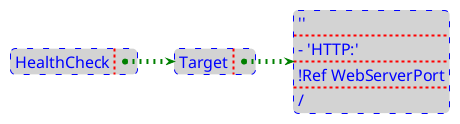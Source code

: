 @startyaml Styling

<style>

yamlDiagram {

  node {
    FontSize 16
    FontStyle normal
    FontColor blue
    BackGroundColor lightgray
    LineColor blue

    RoundCorner 10
    LineThickness 1
    LineStyle 6-10
    
    separator {
      LineStyle 3
      LineThickness 2
      LineColor red
    }
    
  }
  
  arrow {
    LineColor green
    LineThickness 5
    LineStyle 2-5
  }
  
}

</style>

HealthCheck:
  Target: !Join 
    - ''
    - - 'HTTP:'
      - !Ref WebServerPort
      - /

@endyaml